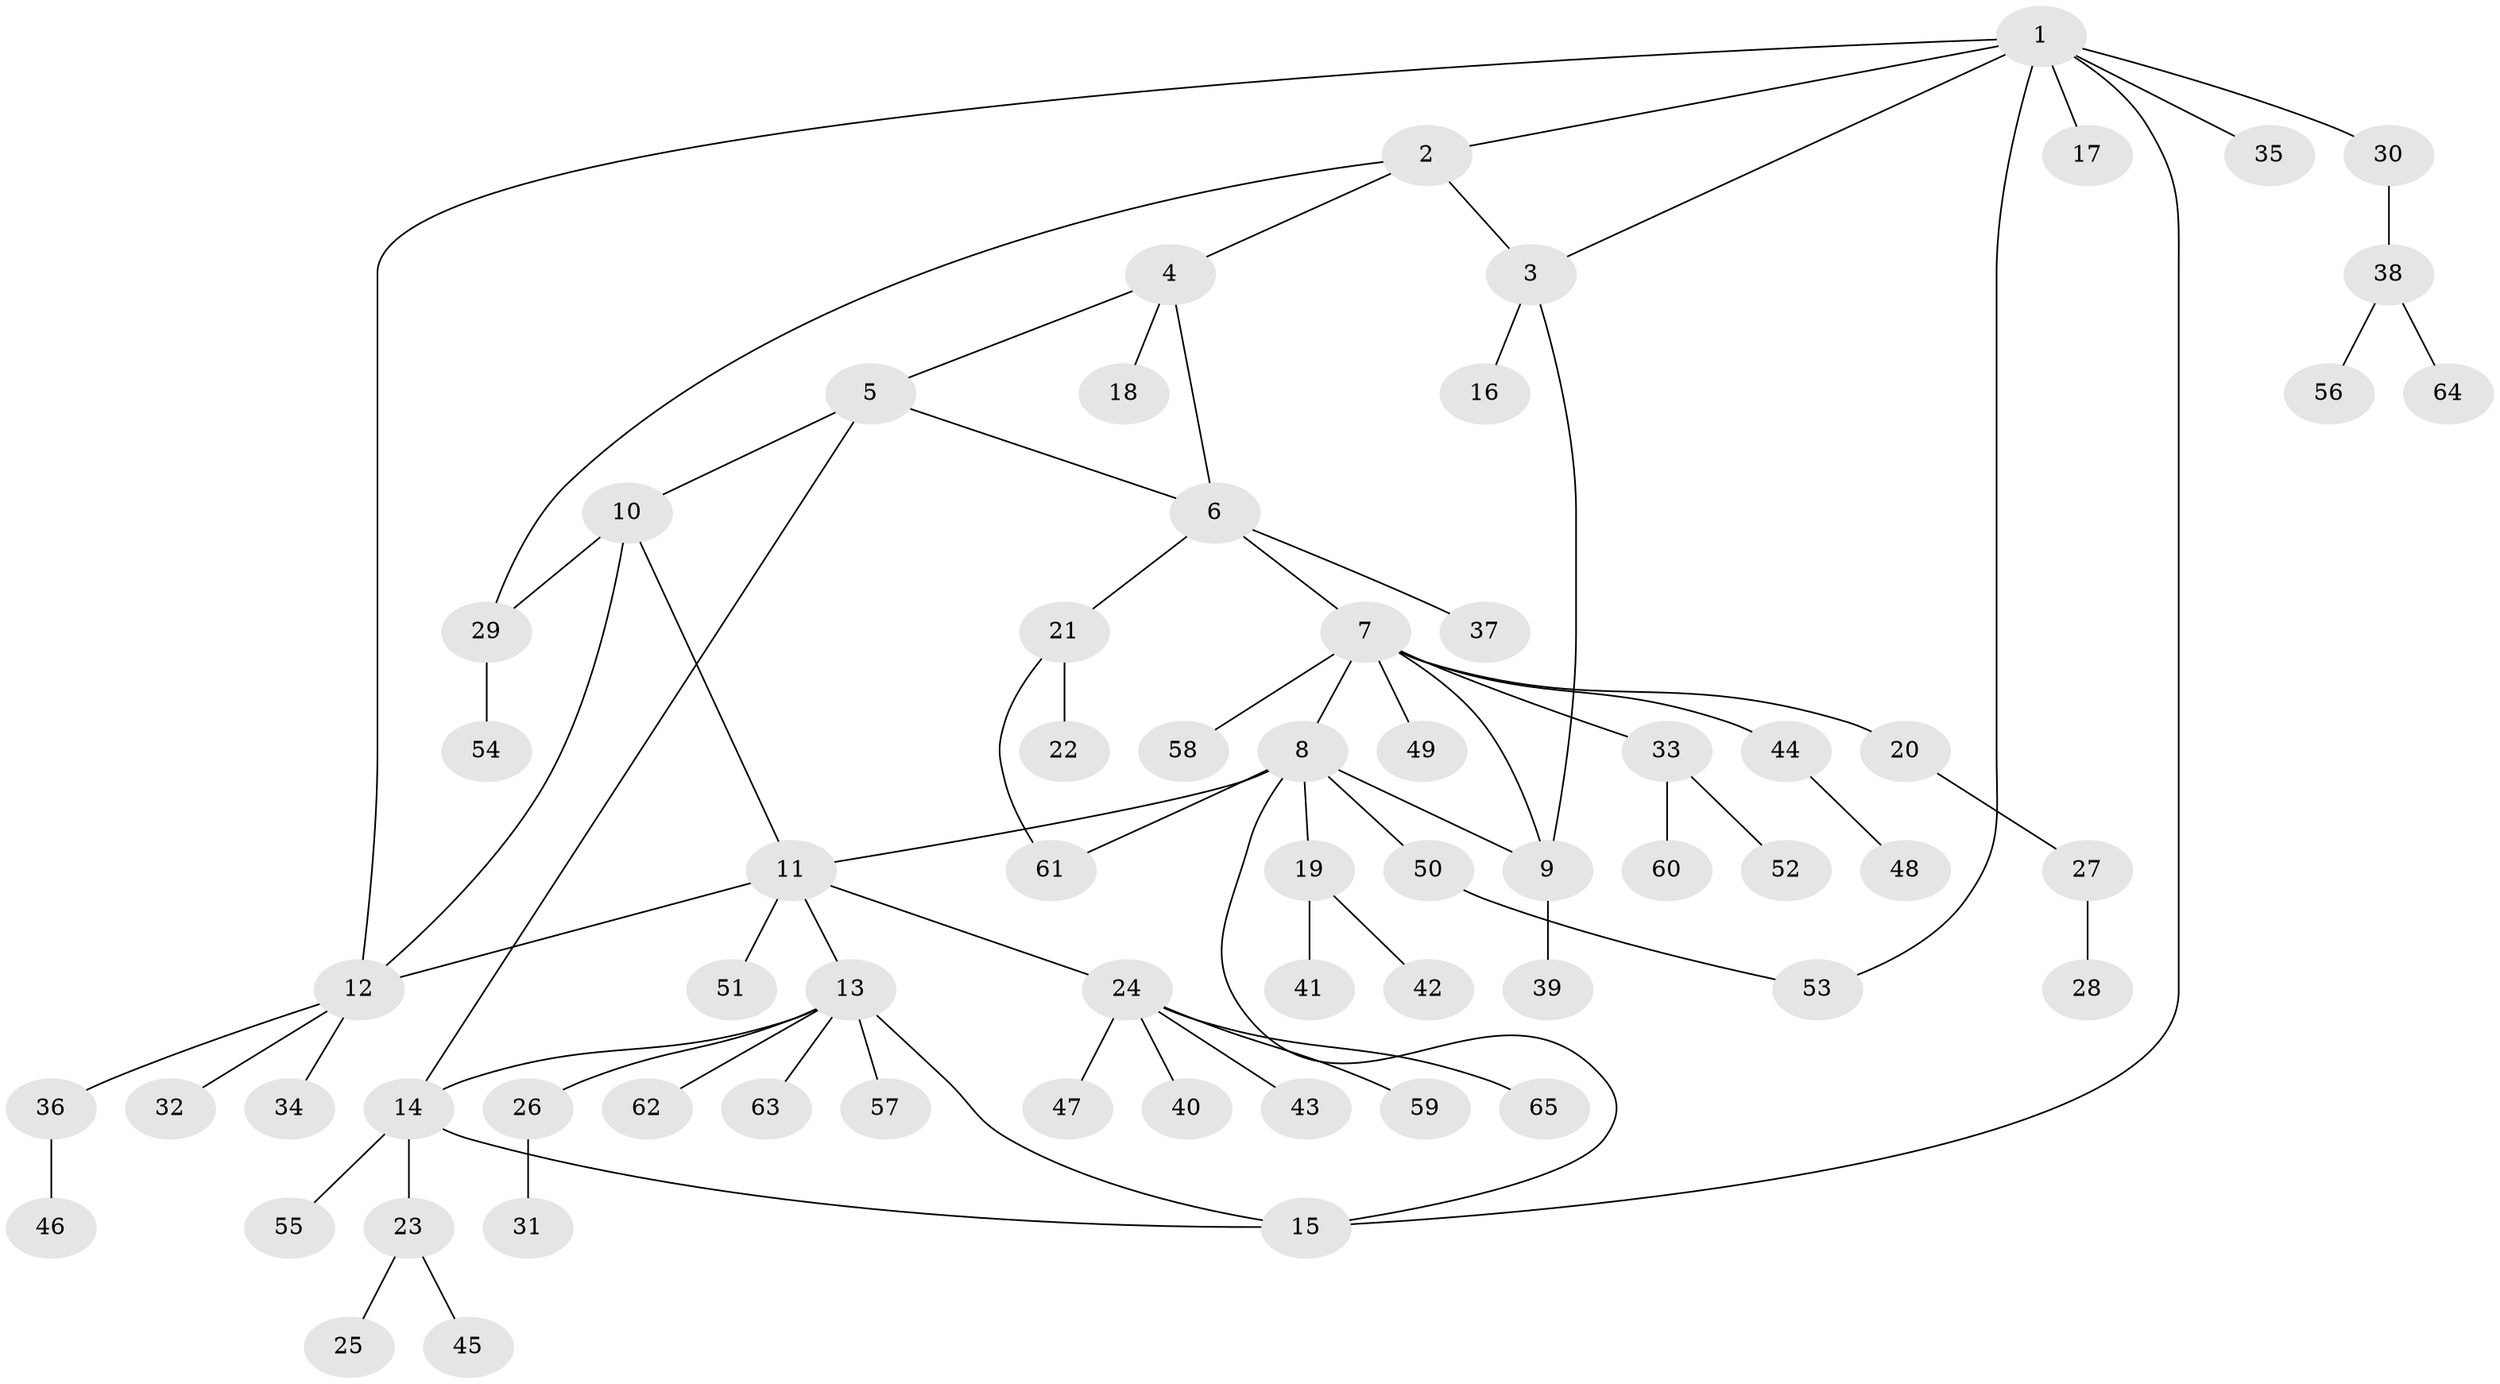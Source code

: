 // Generated by graph-tools (version 1.1) at 2025/54/03/09/25 04:54:24]
// undirected, 65 vertices, 78 edges
graph export_dot {
graph [start="1"]
  node [color=gray90,style=filled];
  1;
  2;
  3;
  4;
  5;
  6;
  7;
  8;
  9;
  10;
  11;
  12;
  13;
  14;
  15;
  16;
  17;
  18;
  19;
  20;
  21;
  22;
  23;
  24;
  25;
  26;
  27;
  28;
  29;
  30;
  31;
  32;
  33;
  34;
  35;
  36;
  37;
  38;
  39;
  40;
  41;
  42;
  43;
  44;
  45;
  46;
  47;
  48;
  49;
  50;
  51;
  52;
  53;
  54;
  55;
  56;
  57;
  58;
  59;
  60;
  61;
  62;
  63;
  64;
  65;
  1 -- 2;
  1 -- 3;
  1 -- 12;
  1 -- 15;
  1 -- 17;
  1 -- 30;
  1 -- 35;
  1 -- 53;
  2 -- 3;
  2 -- 4;
  2 -- 29;
  3 -- 9;
  3 -- 16;
  4 -- 5;
  4 -- 6;
  4 -- 18;
  5 -- 6;
  5 -- 10;
  5 -- 14;
  6 -- 7;
  6 -- 21;
  6 -- 37;
  7 -- 8;
  7 -- 9;
  7 -- 20;
  7 -- 33;
  7 -- 44;
  7 -- 49;
  7 -- 58;
  8 -- 9;
  8 -- 11;
  8 -- 15;
  8 -- 19;
  8 -- 50;
  8 -- 61;
  9 -- 39;
  10 -- 11;
  10 -- 12;
  10 -- 29;
  11 -- 12;
  11 -- 13;
  11 -- 24;
  11 -- 51;
  12 -- 32;
  12 -- 34;
  12 -- 36;
  13 -- 14;
  13 -- 15;
  13 -- 26;
  13 -- 57;
  13 -- 62;
  13 -- 63;
  14 -- 15;
  14 -- 23;
  14 -- 55;
  19 -- 41;
  19 -- 42;
  20 -- 27;
  21 -- 22;
  21 -- 61;
  23 -- 25;
  23 -- 45;
  24 -- 40;
  24 -- 43;
  24 -- 47;
  24 -- 59;
  24 -- 65;
  26 -- 31;
  27 -- 28;
  29 -- 54;
  30 -- 38;
  33 -- 52;
  33 -- 60;
  36 -- 46;
  38 -- 56;
  38 -- 64;
  44 -- 48;
  50 -- 53;
}
